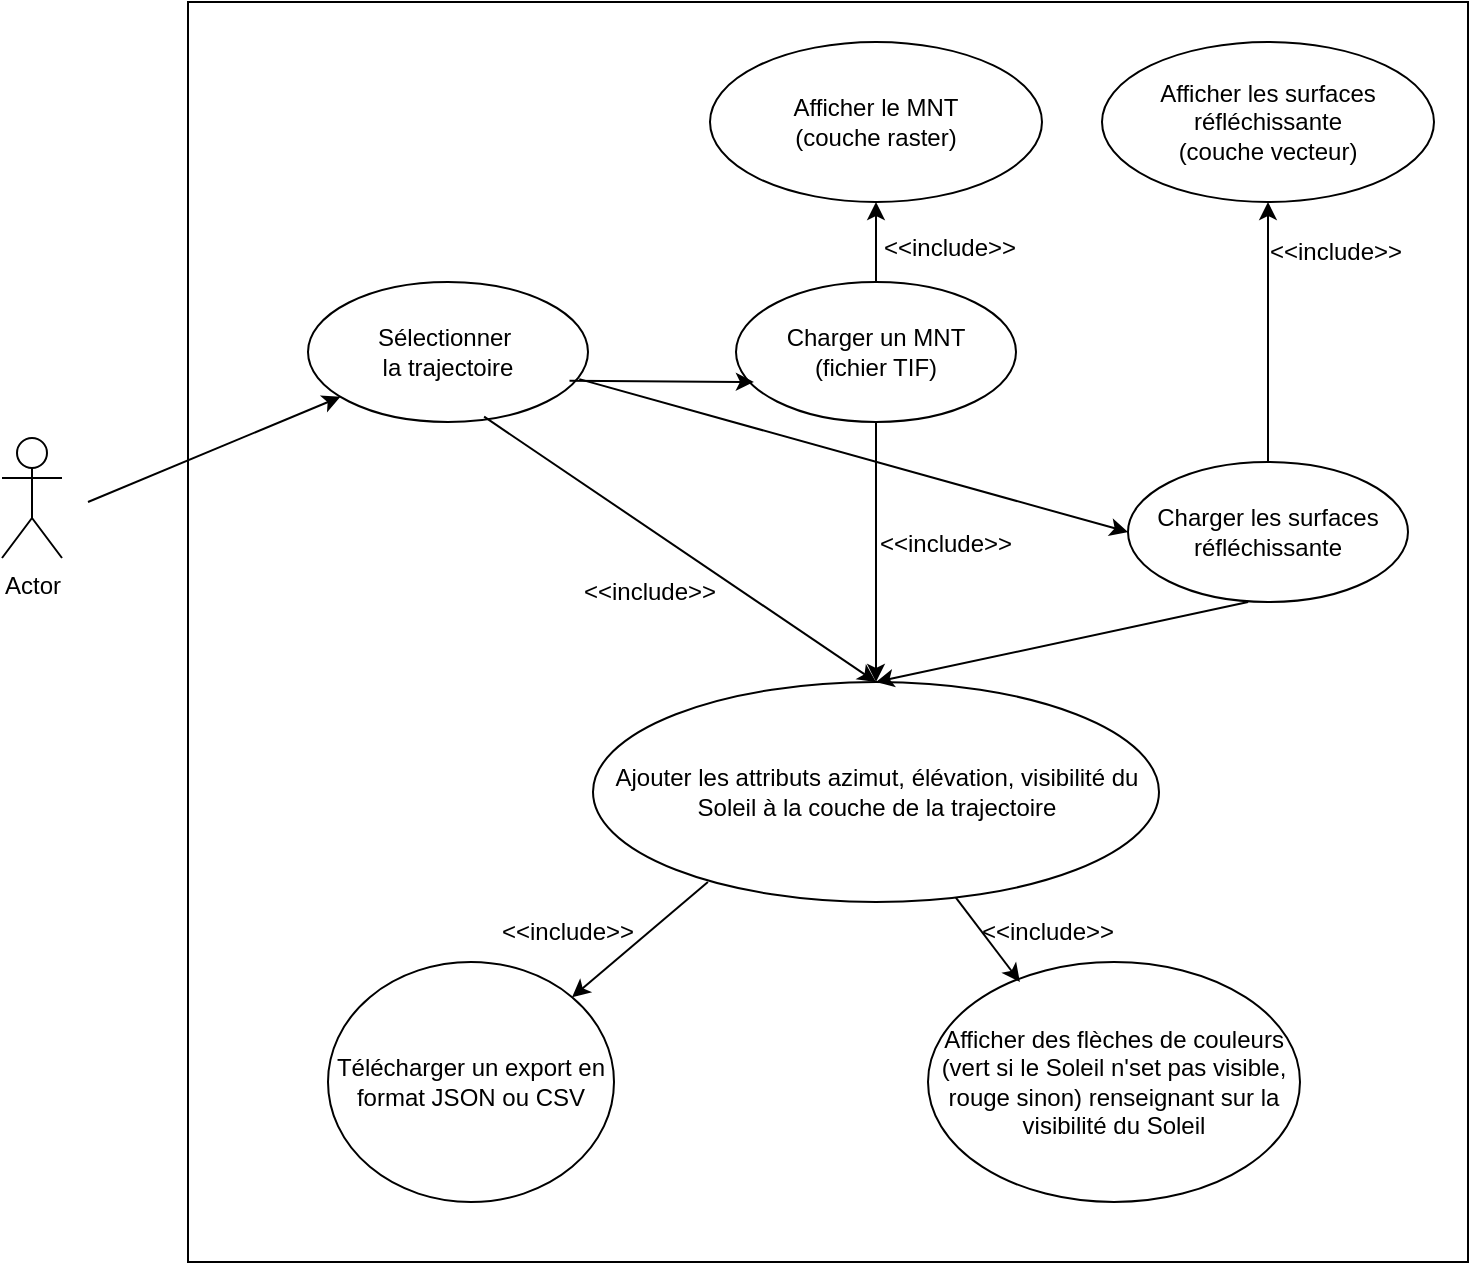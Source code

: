 <mxfile version="25.0.1">
  <diagram name="Page-1" id="l8yKtuIDkQ8uTS7HBiD0">
    <mxGraphModel dx="1042" dy="1742" grid="1" gridSize="10" guides="1" tooltips="1" connect="1" arrows="1" fold="1" page="1" pageScale="1" pageWidth="827" pageHeight="1169" math="0" shadow="0">
      <root>
        <mxCell id="0" />
        <mxCell id="1" parent="0" />
        <mxCell id="tauGbnNwWDUmlhjnP_Vq-1" value="Actor" style="shape=umlActor;verticalLabelPosition=bottom;verticalAlign=top;html=1;outlineConnect=0;labelPosition=center;align=center;" parent="1" vertex="1">
          <mxGeometry x="47" y="168" width="30" height="60" as="geometry" />
        </mxCell>
        <mxCell id="tauGbnNwWDUmlhjnP_Vq-4" value="" style="rounded=0;whiteSpace=wrap;html=1;" parent="1" vertex="1">
          <mxGeometry x="140" y="-50" width="640" height="630" as="geometry" />
        </mxCell>
        <mxCell id="tauGbnNwWDUmlhjnP_Vq-6" value="&lt;div&gt;Sélectionner&amp;nbsp;&lt;/div&gt;&lt;div&gt;la trajectoire&lt;/div&gt;" style="ellipse;whiteSpace=wrap;html=1;" parent="1" vertex="1">
          <mxGeometry x="200" y="90" width="140" height="70" as="geometry" />
        </mxCell>
        <mxCell id="tauGbnNwWDUmlhjnP_Vq-7" value="" style="endArrow=classic;html=1;rounded=0;" parent="1" target="tauGbnNwWDUmlhjnP_Vq-6" edge="1">
          <mxGeometry width="50" height="50" relative="1" as="geometry">
            <mxPoint x="90" y="200" as="sourcePoint" />
            <mxPoint x="440" y="210" as="targetPoint" />
          </mxGeometry>
        </mxCell>
        <mxCell id="Cp8m91pTQywnMTWisGuW-1" value="&lt;div&gt;Charger un MNT&lt;/div&gt;&lt;div&gt;(fichier TIF)&lt;br&gt;&lt;/div&gt;" style="ellipse;whiteSpace=wrap;html=1;" parent="1" vertex="1">
          <mxGeometry x="414" y="90" width="140" height="70" as="geometry" />
        </mxCell>
        <mxCell id="Cp8m91pTQywnMTWisGuW-2" value="" style="endArrow=classic;html=1;rounded=0;entryX=0.064;entryY=0.714;entryDx=0;entryDy=0;entryPerimeter=0;exitX=0.934;exitY=0.706;exitDx=0;exitDy=0;exitPerimeter=0;" parent="1" target="Cp8m91pTQywnMTWisGuW-1" edge="1" source="tauGbnNwWDUmlhjnP_Vq-6">
          <mxGeometry width="50" height="50" relative="1" as="geometry">
            <mxPoint x="90" y="200" as="sourcePoint" />
            <mxPoint x="279" y="46" as="targetPoint" />
          </mxGeometry>
        </mxCell>
        <mxCell id="Cp8m91pTQywnMTWisGuW-5" value="&lt;div&gt;Afficher le MNT&lt;br&gt;&lt;/div&gt;&lt;div&gt;(couche raster)&lt;/div&gt;" style="ellipse;whiteSpace=wrap;html=1;" parent="1" vertex="1">
          <mxGeometry x="401" y="-30" width="166" height="80" as="geometry" />
        </mxCell>
        <mxCell id="Cp8m91pTQywnMTWisGuW-6" value="" style="endArrow=classic;html=1;rounded=0;exitX=0.5;exitY=0;exitDx=0;exitDy=0;entryX=0.5;entryY=1;entryDx=0;entryDy=0;" parent="1" source="Cp8m91pTQywnMTWisGuW-1" target="Cp8m91pTQywnMTWisGuW-5" edge="1">
          <mxGeometry width="50" height="50" relative="1" as="geometry">
            <mxPoint x="376" y="27" as="sourcePoint" />
            <mxPoint x="450" y="30" as="targetPoint" />
          </mxGeometry>
        </mxCell>
        <mxCell id="Cp8m91pTQywnMTWisGuW-7" value="Ajouter les attributs azimut, élévation, visibilité du Soleil à la couche de la trajectoire" style="ellipse;whiteSpace=wrap;html=1;" parent="1" vertex="1">
          <mxGeometry x="342.5" y="290" width="283" height="110" as="geometry" />
        </mxCell>
        <mxCell id="Cp8m91pTQywnMTWisGuW-15" value="Télécharger un export en format JSON ou CSV" style="ellipse;whiteSpace=wrap;html=1;" parent="1" vertex="1">
          <mxGeometry x="210" y="430" width="143" height="120" as="geometry" />
        </mxCell>
        <mxCell id="Cp8m91pTQywnMTWisGuW-16" value="Afficher des flèches de couleurs (vert si le Soleil n&#39;set pas visible, rouge sinon) renseignant sur la visibilité du Soleil" style="ellipse;whiteSpace=wrap;html=1;" parent="1" vertex="1">
          <mxGeometry x="510" y="430" width="186" height="120" as="geometry" />
        </mxCell>
        <mxCell id="Cp8m91pTQywnMTWisGuW-17" value="" style="endArrow=classic;html=1;rounded=0;fontFamily=Helvetica;fontSize=12;fontColor=default;entryX=0.247;entryY=0.083;entryDx=0;entryDy=0;entryPerimeter=0;" parent="1" source="Cp8m91pTQywnMTWisGuW-7" target="Cp8m91pTQywnMTWisGuW-16" edge="1">
          <mxGeometry width="50" height="50" relative="1" as="geometry">
            <mxPoint x="510" y="390" as="sourcePoint" />
            <mxPoint x="440" y="390" as="targetPoint" />
          </mxGeometry>
        </mxCell>
        <mxCell id="Cp8m91pTQywnMTWisGuW-18" value="" style="endArrow=classic;html=1;rounded=0;fontFamily=Helvetica;fontSize=12;fontColor=default;exitX=0.203;exitY=0.909;exitDx=0;exitDy=0;exitPerimeter=0;entryX=1;entryY=0;entryDx=0;entryDy=0;" parent="1" source="Cp8m91pTQywnMTWisGuW-7" target="Cp8m91pTQywnMTWisGuW-15" edge="1">
          <mxGeometry width="50" height="50" relative="1" as="geometry">
            <mxPoint x="443" y="361" as="sourcePoint" />
            <mxPoint x="470" y="400" as="targetPoint" />
          </mxGeometry>
        </mxCell>
        <mxCell id="Cp8m91pTQywnMTWisGuW-19" value="" style="endArrow=classic;html=1;rounded=0;fontFamily=Helvetica;fontSize=12;fontColor=default;entryX=0.5;entryY=0;entryDx=0;entryDy=0;exitX=0.629;exitY=0.962;exitDx=0;exitDy=0;exitPerimeter=0;" parent="1" source="tauGbnNwWDUmlhjnP_Vq-6" target="Cp8m91pTQywnMTWisGuW-7" edge="1">
          <mxGeometry width="50" height="50" relative="1" as="geometry">
            <mxPoint x="390" y="130" as="sourcePoint" />
            <mxPoint x="303" y="406" as="targetPoint" />
          </mxGeometry>
        </mxCell>
        <mxCell id="Cp8m91pTQywnMTWisGuW-21" value="&lt;div&gt;Charger les surfaces réfléchissante&lt;br&gt;&lt;/div&gt;" style="ellipse;whiteSpace=wrap;html=1;" parent="1" vertex="1">
          <mxGeometry x="610" y="180" width="140" height="70" as="geometry" />
        </mxCell>
        <mxCell id="Cp8m91pTQywnMTWisGuW-22" value="&lt;div&gt;Afficher les surfaces réfléchissante&lt;br&gt;&lt;/div&gt;&lt;div&gt;(couche vecteur)&lt;/div&gt;" style="ellipse;whiteSpace=wrap;html=1;" parent="1" vertex="1">
          <mxGeometry x="597" y="-30" width="166" height="80" as="geometry" />
        </mxCell>
        <mxCell id="Cp8m91pTQywnMTWisGuW-23" value="" style="endArrow=classic;html=1;rounded=0;entryX=0.5;entryY=1;entryDx=0;entryDy=0;" parent="1" source="Cp8m91pTQywnMTWisGuW-21" target="Cp8m91pTQywnMTWisGuW-22" edge="1">
          <mxGeometry width="50" height="50" relative="1" as="geometry">
            <mxPoint x="494" y="100" as="sourcePoint" />
            <mxPoint x="494" y="60" as="targetPoint" />
          </mxGeometry>
        </mxCell>
        <mxCell id="Cp8m91pTQywnMTWisGuW-24" value="" style="endArrow=classic;html=1;rounded=0;fontFamily=Helvetica;fontSize=12;fontColor=default;entryX=0;entryY=0.5;entryDx=0;entryDy=0;exitX=0.969;exitY=0.694;exitDx=0;exitDy=0;exitPerimeter=0;" parent="1" source="tauGbnNwWDUmlhjnP_Vq-6" target="Cp8m91pTQywnMTWisGuW-21" edge="1">
          <mxGeometry width="50" height="50" relative="1" as="geometry">
            <mxPoint x="90" y="200" as="sourcePoint" />
            <mxPoint x="660" y="160" as="targetPoint" />
          </mxGeometry>
        </mxCell>
        <mxCell id="Cp8m91pTQywnMTWisGuW-25" value="" style="endArrow=classic;html=1;rounded=0;fontFamily=Helvetica;fontSize=12;fontColor=default;entryX=0.5;entryY=0;entryDx=0;entryDy=0;" parent="1" source="Cp8m91pTQywnMTWisGuW-1" target="Cp8m91pTQywnMTWisGuW-7" edge="1">
          <mxGeometry width="50" height="50" relative="1" as="geometry">
            <mxPoint x="298" y="167" as="sourcePoint" />
            <mxPoint x="405" y="250" as="targetPoint" />
          </mxGeometry>
        </mxCell>
        <mxCell id="Cp8m91pTQywnMTWisGuW-26" value="" style="endArrow=classic;html=1;rounded=0;fontFamily=Helvetica;fontSize=12;fontColor=default;exitX=0.429;exitY=1;exitDx=0;exitDy=0;exitPerimeter=0;entryX=0.5;entryY=0;entryDx=0;entryDy=0;" parent="1" source="Cp8m91pTQywnMTWisGuW-21" target="Cp8m91pTQywnMTWisGuW-7" edge="1">
          <mxGeometry width="50" height="50" relative="1" as="geometry">
            <mxPoint x="308" y="177" as="sourcePoint" />
            <mxPoint x="415" y="260" as="targetPoint" />
          </mxGeometry>
        </mxCell>
        <mxCell id="Cp8m91pTQywnMTWisGuW-28" value="&amp;lt;&amp;lt;include&amp;gt;&amp;gt;" style="text;html=1;align=center;verticalAlign=middle;whiteSpace=wrap;rounded=0;fontFamily=Helvetica;fontSize=12;fontColor=default;" parent="1" vertex="1">
          <mxGeometry x="491" y="58" width="60" height="30" as="geometry" />
        </mxCell>
        <mxCell id="Cp8m91pTQywnMTWisGuW-29" value="&amp;lt;&amp;lt;include&amp;gt;&amp;gt;" style="text;html=1;align=center;verticalAlign=middle;whiteSpace=wrap;rounded=0;fontFamily=Helvetica;fontSize=12;fontColor=default;" parent="1" vertex="1">
          <mxGeometry x="684" y="60" width="60" height="30" as="geometry" />
        </mxCell>
        <mxCell id="Cp8m91pTQywnMTWisGuW-30" value="&amp;lt;&amp;lt;include&amp;gt;&amp;gt;" style="text;html=1;align=center;verticalAlign=middle;whiteSpace=wrap;rounded=0;fontFamily=Helvetica;fontSize=12;fontColor=default;" parent="1" vertex="1">
          <mxGeometry x="540" y="400" width="60" height="30" as="geometry" />
        </mxCell>
        <mxCell id="Cp8m91pTQywnMTWisGuW-31" value="&amp;lt;&amp;lt;include&amp;gt;&amp;gt;" style="text;html=1;align=center;verticalAlign=middle;whiteSpace=wrap;rounded=0;fontFamily=Helvetica;fontSize=12;fontColor=default;" parent="1" vertex="1">
          <mxGeometry x="300" y="400" width="60" height="30" as="geometry" />
        </mxCell>
        <mxCell id="Cp8m91pTQywnMTWisGuW-32" value="&amp;lt;&amp;lt;include&amp;gt;&amp;gt;" style="text;html=1;align=center;verticalAlign=middle;whiteSpace=wrap;rounded=0;fontFamily=Helvetica;fontSize=12;fontColor=default;" parent="1" vertex="1">
          <mxGeometry x="341" y="230" width="60" height="30" as="geometry" />
        </mxCell>
        <mxCell id="Cp8m91pTQywnMTWisGuW-33" value="&amp;lt;&amp;lt;include&amp;gt;&amp;gt;" style="text;html=1;align=center;verticalAlign=middle;whiteSpace=wrap;rounded=0;fontFamily=Helvetica;fontSize=12;fontColor=default;" parent="1" vertex="1">
          <mxGeometry x="489" y="206" width="60" height="30" as="geometry" />
        </mxCell>
      </root>
    </mxGraphModel>
  </diagram>
</mxfile>
